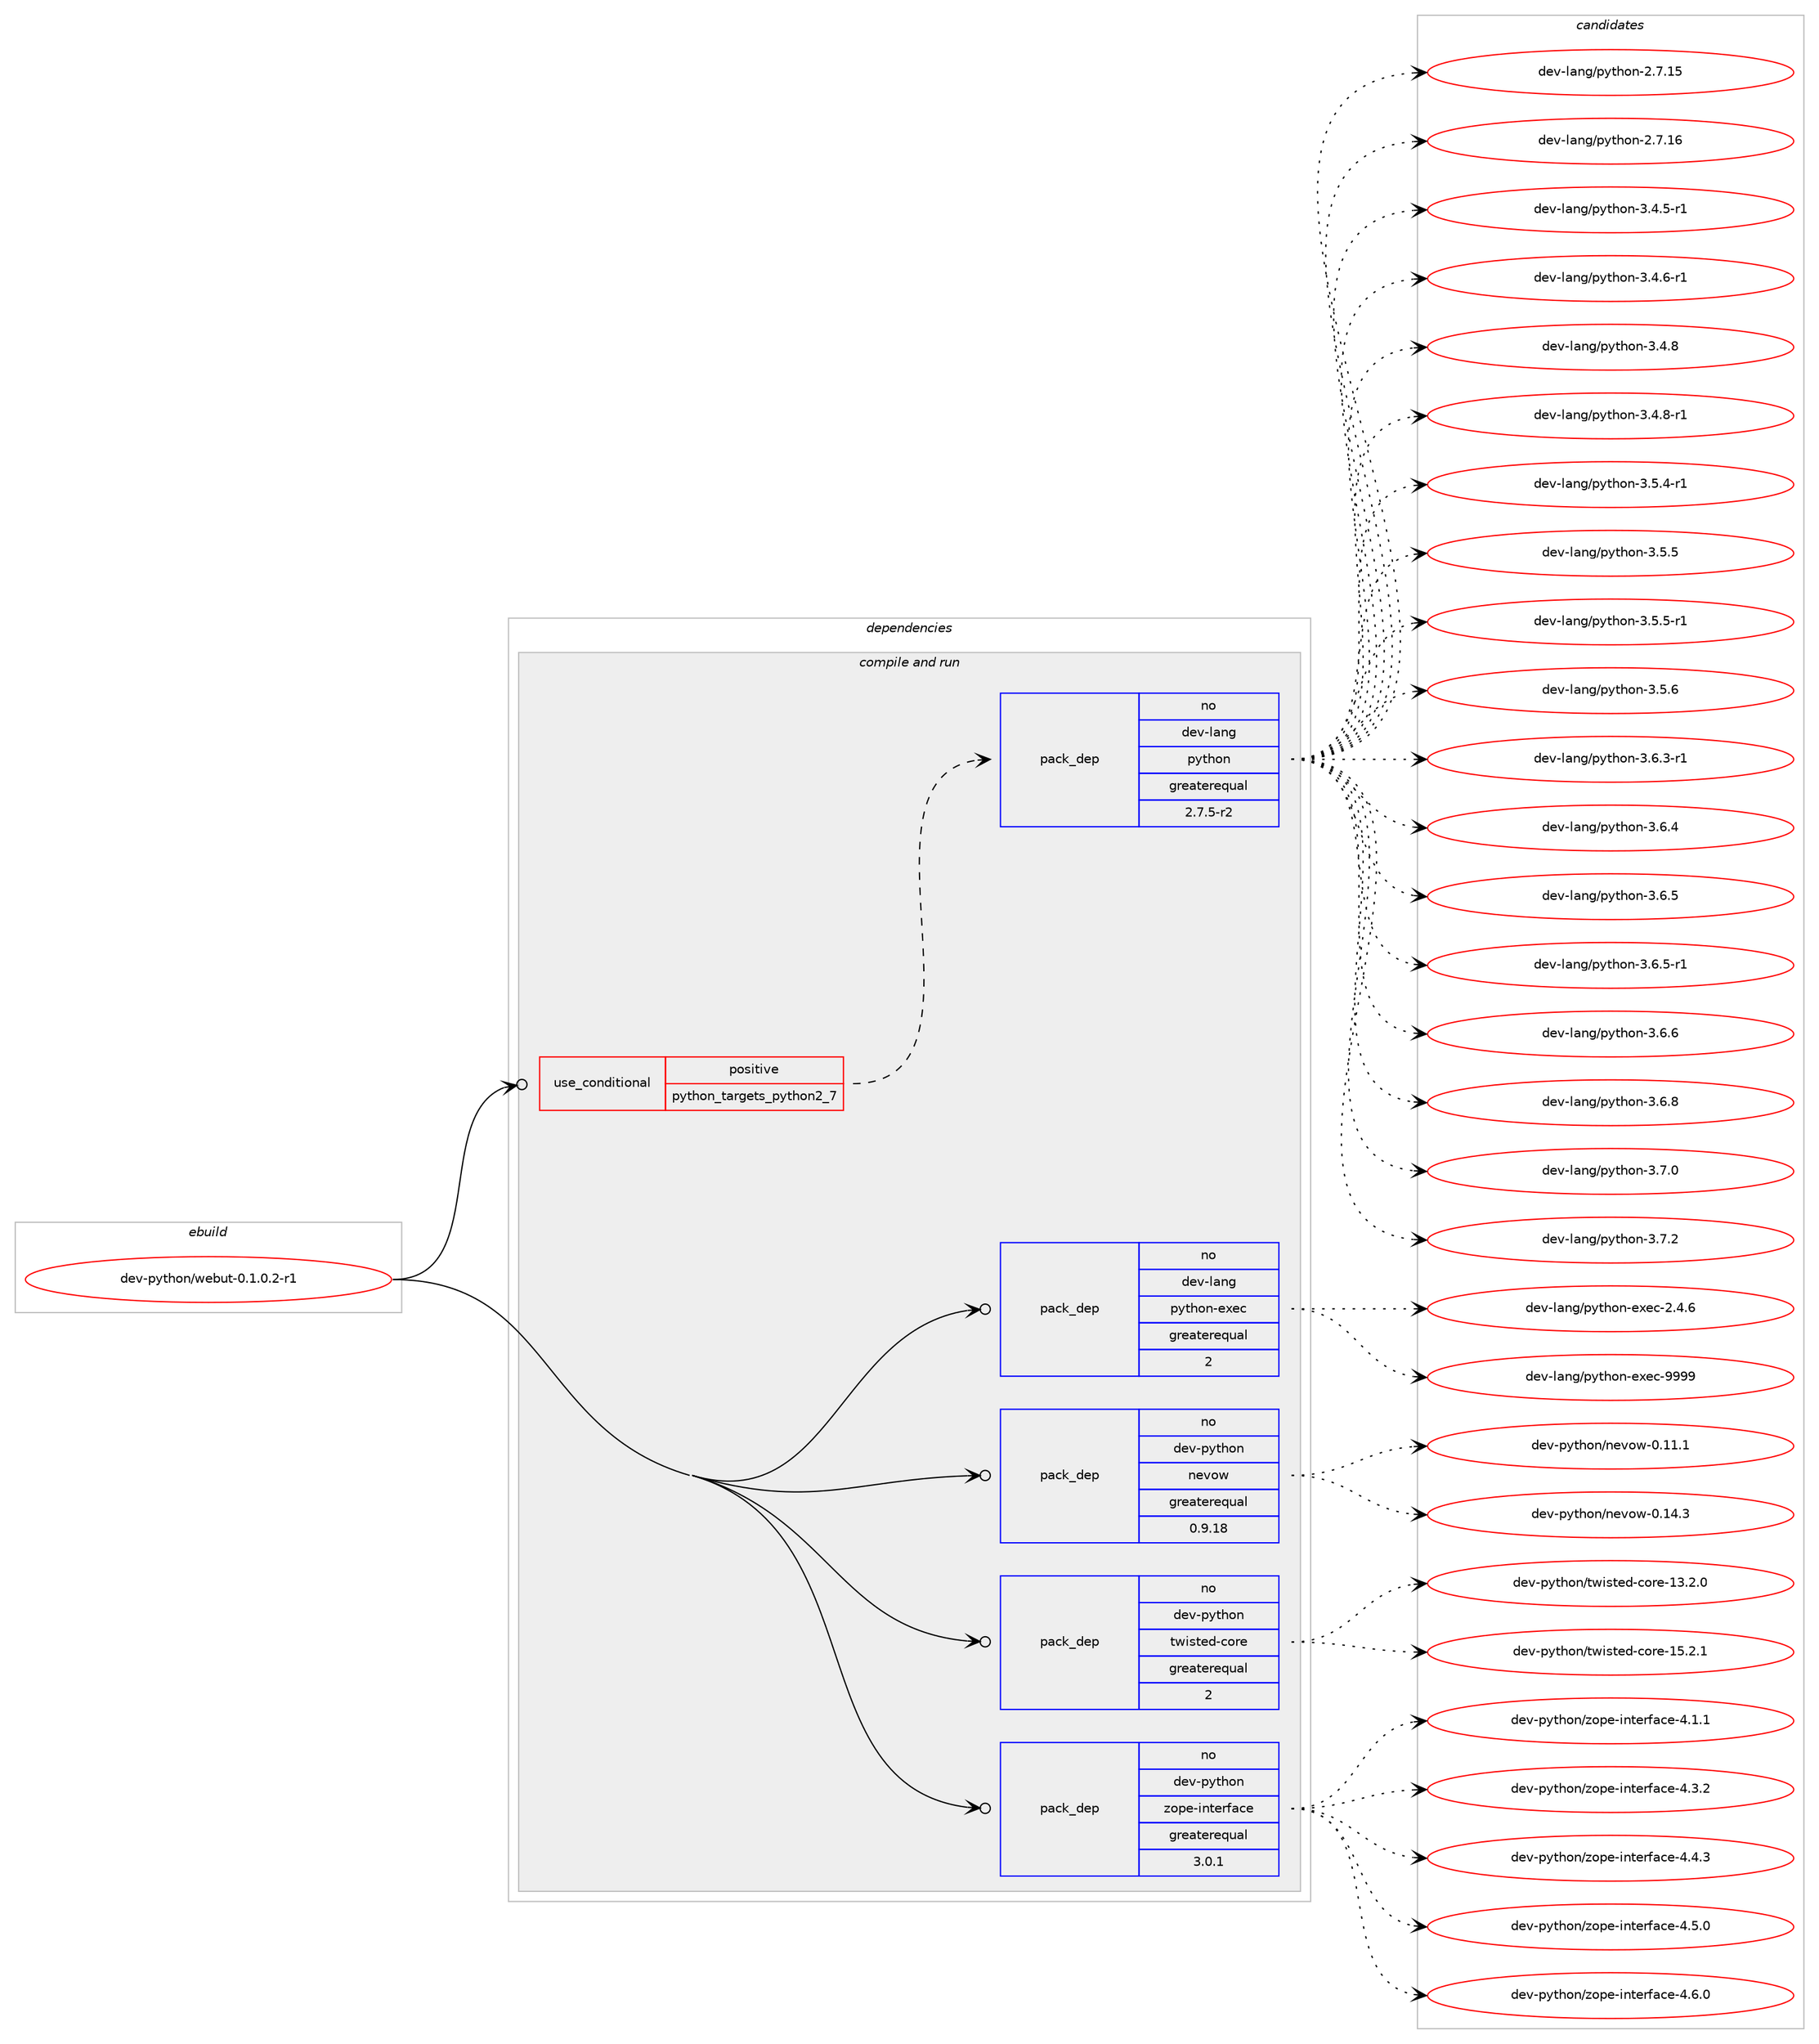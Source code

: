digraph prolog {

# *************
# Graph options
# *************

newrank=true;
concentrate=true;
compound=true;
graph [rankdir=LR,fontname=Helvetica,fontsize=10,ranksep=1.5];#, ranksep=2.5, nodesep=0.2];
edge  [arrowhead=vee];
node  [fontname=Helvetica,fontsize=10];

# **********
# The ebuild
# **********

subgraph cluster_leftcol {
color=gray;
rank=same;
label=<<i>ebuild</i>>;
id [label="dev-python/webut-0.1.0.2-r1", color=red, width=4, href="../dev-python/webut-0.1.0.2-r1.svg"];
}

# ****************
# The dependencies
# ****************

subgraph cluster_midcol {
color=gray;
label=<<i>dependencies</i>>;
subgraph cluster_compile {
fillcolor="#eeeeee";
style=filled;
label=<<i>compile</i>>;
}
subgraph cluster_compileandrun {
fillcolor="#eeeeee";
style=filled;
label=<<i>compile and run</i>>;
subgraph cond386775 {
dependency1447861 [label=<<TABLE BORDER="0" CELLBORDER="1" CELLSPACING="0" CELLPADDING="4"><TR><TD ROWSPAN="3" CELLPADDING="10">use_conditional</TD></TR><TR><TD>positive</TD></TR><TR><TD>python_targets_python2_7</TD></TR></TABLE>>, shape=none, color=red];
subgraph pack1037716 {
dependency1447862 [label=<<TABLE BORDER="0" CELLBORDER="1" CELLSPACING="0" CELLPADDING="4" WIDTH="220"><TR><TD ROWSPAN="6" CELLPADDING="30">pack_dep</TD></TR><TR><TD WIDTH="110">no</TD></TR><TR><TD>dev-lang</TD></TR><TR><TD>python</TD></TR><TR><TD>greaterequal</TD></TR><TR><TD>2.7.5-r2</TD></TR></TABLE>>, shape=none, color=blue];
}
dependency1447861:e -> dependency1447862:w [weight=20,style="dashed",arrowhead="vee"];
}
id:e -> dependency1447861:w [weight=20,style="solid",arrowhead="odotvee"];
subgraph pack1037717 {
dependency1447863 [label=<<TABLE BORDER="0" CELLBORDER="1" CELLSPACING="0" CELLPADDING="4" WIDTH="220"><TR><TD ROWSPAN="6" CELLPADDING="30">pack_dep</TD></TR><TR><TD WIDTH="110">no</TD></TR><TR><TD>dev-lang</TD></TR><TR><TD>python-exec</TD></TR><TR><TD>greaterequal</TD></TR><TR><TD>2</TD></TR></TABLE>>, shape=none, color=blue];
}
id:e -> dependency1447863:w [weight=20,style="solid",arrowhead="odotvee"];
subgraph pack1037718 {
dependency1447864 [label=<<TABLE BORDER="0" CELLBORDER="1" CELLSPACING="0" CELLPADDING="4" WIDTH="220"><TR><TD ROWSPAN="6" CELLPADDING="30">pack_dep</TD></TR><TR><TD WIDTH="110">no</TD></TR><TR><TD>dev-python</TD></TR><TR><TD>nevow</TD></TR><TR><TD>greaterequal</TD></TR><TR><TD>0.9.18</TD></TR></TABLE>>, shape=none, color=blue];
}
id:e -> dependency1447864:w [weight=20,style="solid",arrowhead="odotvee"];
subgraph pack1037719 {
dependency1447865 [label=<<TABLE BORDER="0" CELLBORDER="1" CELLSPACING="0" CELLPADDING="4" WIDTH="220"><TR><TD ROWSPAN="6" CELLPADDING="30">pack_dep</TD></TR><TR><TD WIDTH="110">no</TD></TR><TR><TD>dev-python</TD></TR><TR><TD>twisted-core</TD></TR><TR><TD>greaterequal</TD></TR><TR><TD>2</TD></TR></TABLE>>, shape=none, color=blue];
}
id:e -> dependency1447865:w [weight=20,style="solid",arrowhead="odotvee"];
subgraph pack1037720 {
dependency1447866 [label=<<TABLE BORDER="0" CELLBORDER="1" CELLSPACING="0" CELLPADDING="4" WIDTH="220"><TR><TD ROWSPAN="6" CELLPADDING="30">pack_dep</TD></TR><TR><TD WIDTH="110">no</TD></TR><TR><TD>dev-python</TD></TR><TR><TD>zope-interface</TD></TR><TR><TD>greaterequal</TD></TR><TR><TD>3.0.1</TD></TR></TABLE>>, shape=none, color=blue];
}
id:e -> dependency1447866:w [weight=20,style="solid",arrowhead="odotvee"];
}
subgraph cluster_run {
fillcolor="#eeeeee";
style=filled;
label=<<i>run</i>>;
}
}

# **************
# The candidates
# **************

subgraph cluster_choices {
rank=same;
color=gray;
label=<<i>candidates</i>>;

subgraph choice1037716 {
color=black;
nodesep=1;
choice10010111845108971101034711212111610411111045504655464953 [label="dev-lang/python-2.7.15", color=red, width=4,href="../dev-lang/python-2.7.15.svg"];
choice10010111845108971101034711212111610411111045504655464954 [label="dev-lang/python-2.7.16", color=red, width=4,href="../dev-lang/python-2.7.16.svg"];
choice1001011184510897110103471121211161041111104551465246534511449 [label="dev-lang/python-3.4.5-r1", color=red, width=4,href="../dev-lang/python-3.4.5-r1.svg"];
choice1001011184510897110103471121211161041111104551465246544511449 [label="dev-lang/python-3.4.6-r1", color=red, width=4,href="../dev-lang/python-3.4.6-r1.svg"];
choice100101118451089711010347112121116104111110455146524656 [label="dev-lang/python-3.4.8", color=red, width=4,href="../dev-lang/python-3.4.8.svg"];
choice1001011184510897110103471121211161041111104551465246564511449 [label="dev-lang/python-3.4.8-r1", color=red, width=4,href="../dev-lang/python-3.4.8-r1.svg"];
choice1001011184510897110103471121211161041111104551465346524511449 [label="dev-lang/python-3.5.4-r1", color=red, width=4,href="../dev-lang/python-3.5.4-r1.svg"];
choice100101118451089711010347112121116104111110455146534653 [label="dev-lang/python-3.5.5", color=red, width=4,href="../dev-lang/python-3.5.5.svg"];
choice1001011184510897110103471121211161041111104551465346534511449 [label="dev-lang/python-3.5.5-r1", color=red, width=4,href="../dev-lang/python-3.5.5-r1.svg"];
choice100101118451089711010347112121116104111110455146534654 [label="dev-lang/python-3.5.6", color=red, width=4,href="../dev-lang/python-3.5.6.svg"];
choice1001011184510897110103471121211161041111104551465446514511449 [label="dev-lang/python-3.6.3-r1", color=red, width=4,href="../dev-lang/python-3.6.3-r1.svg"];
choice100101118451089711010347112121116104111110455146544652 [label="dev-lang/python-3.6.4", color=red, width=4,href="../dev-lang/python-3.6.4.svg"];
choice100101118451089711010347112121116104111110455146544653 [label="dev-lang/python-3.6.5", color=red, width=4,href="../dev-lang/python-3.6.5.svg"];
choice1001011184510897110103471121211161041111104551465446534511449 [label="dev-lang/python-3.6.5-r1", color=red, width=4,href="../dev-lang/python-3.6.5-r1.svg"];
choice100101118451089711010347112121116104111110455146544654 [label="dev-lang/python-3.6.6", color=red, width=4,href="../dev-lang/python-3.6.6.svg"];
choice100101118451089711010347112121116104111110455146544656 [label="dev-lang/python-3.6.8", color=red, width=4,href="../dev-lang/python-3.6.8.svg"];
choice100101118451089711010347112121116104111110455146554648 [label="dev-lang/python-3.7.0", color=red, width=4,href="../dev-lang/python-3.7.0.svg"];
choice100101118451089711010347112121116104111110455146554650 [label="dev-lang/python-3.7.2", color=red, width=4,href="../dev-lang/python-3.7.2.svg"];
dependency1447862:e -> choice10010111845108971101034711212111610411111045504655464953:w [style=dotted,weight="100"];
dependency1447862:e -> choice10010111845108971101034711212111610411111045504655464954:w [style=dotted,weight="100"];
dependency1447862:e -> choice1001011184510897110103471121211161041111104551465246534511449:w [style=dotted,weight="100"];
dependency1447862:e -> choice1001011184510897110103471121211161041111104551465246544511449:w [style=dotted,weight="100"];
dependency1447862:e -> choice100101118451089711010347112121116104111110455146524656:w [style=dotted,weight="100"];
dependency1447862:e -> choice1001011184510897110103471121211161041111104551465246564511449:w [style=dotted,weight="100"];
dependency1447862:e -> choice1001011184510897110103471121211161041111104551465346524511449:w [style=dotted,weight="100"];
dependency1447862:e -> choice100101118451089711010347112121116104111110455146534653:w [style=dotted,weight="100"];
dependency1447862:e -> choice1001011184510897110103471121211161041111104551465346534511449:w [style=dotted,weight="100"];
dependency1447862:e -> choice100101118451089711010347112121116104111110455146534654:w [style=dotted,weight="100"];
dependency1447862:e -> choice1001011184510897110103471121211161041111104551465446514511449:w [style=dotted,weight="100"];
dependency1447862:e -> choice100101118451089711010347112121116104111110455146544652:w [style=dotted,weight="100"];
dependency1447862:e -> choice100101118451089711010347112121116104111110455146544653:w [style=dotted,weight="100"];
dependency1447862:e -> choice1001011184510897110103471121211161041111104551465446534511449:w [style=dotted,weight="100"];
dependency1447862:e -> choice100101118451089711010347112121116104111110455146544654:w [style=dotted,weight="100"];
dependency1447862:e -> choice100101118451089711010347112121116104111110455146544656:w [style=dotted,weight="100"];
dependency1447862:e -> choice100101118451089711010347112121116104111110455146554648:w [style=dotted,weight="100"];
dependency1447862:e -> choice100101118451089711010347112121116104111110455146554650:w [style=dotted,weight="100"];
}
subgraph choice1037717 {
color=black;
nodesep=1;
choice1001011184510897110103471121211161041111104510112010199455046524654 [label="dev-lang/python-exec-2.4.6", color=red, width=4,href="../dev-lang/python-exec-2.4.6.svg"];
choice10010111845108971101034711212111610411111045101120101994557575757 [label="dev-lang/python-exec-9999", color=red, width=4,href="../dev-lang/python-exec-9999.svg"];
dependency1447863:e -> choice1001011184510897110103471121211161041111104510112010199455046524654:w [style=dotted,weight="100"];
dependency1447863:e -> choice10010111845108971101034711212111610411111045101120101994557575757:w [style=dotted,weight="100"];
}
subgraph choice1037718 {
color=black;
nodesep=1;
choice100101118451121211161041111104711010111811111945484649494649 [label="dev-python/nevow-0.11.1", color=red, width=4,href="../dev-python/nevow-0.11.1.svg"];
choice100101118451121211161041111104711010111811111945484649524651 [label="dev-python/nevow-0.14.3", color=red, width=4,href="../dev-python/nevow-0.14.3.svg"];
dependency1447864:e -> choice100101118451121211161041111104711010111811111945484649494649:w [style=dotted,weight="100"];
dependency1447864:e -> choice100101118451121211161041111104711010111811111945484649524651:w [style=dotted,weight="100"];
}
subgraph choice1037719 {
color=black;
nodesep=1;
choice1001011184511212111610411111047116119105115116101100459911111410145495146504648 [label="dev-python/twisted-core-13.2.0", color=red, width=4,href="../dev-python/twisted-core-13.2.0.svg"];
choice1001011184511212111610411111047116119105115116101100459911111410145495346504649 [label="dev-python/twisted-core-15.2.1", color=red, width=4,href="../dev-python/twisted-core-15.2.1.svg"];
dependency1447865:e -> choice1001011184511212111610411111047116119105115116101100459911111410145495146504648:w [style=dotted,weight="100"];
dependency1447865:e -> choice1001011184511212111610411111047116119105115116101100459911111410145495346504649:w [style=dotted,weight="100"];
}
subgraph choice1037720 {
color=black;
nodesep=1;
choice1001011184511212111610411111047122111112101451051101161011141029799101455246494649 [label="dev-python/zope-interface-4.1.1", color=red, width=4,href="../dev-python/zope-interface-4.1.1.svg"];
choice1001011184511212111610411111047122111112101451051101161011141029799101455246514650 [label="dev-python/zope-interface-4.3.2", color=red, width=4,href="../dev-python/zope-interface-4.3.2.svg"];
choice1001011184511212111610411111047122111112101451051101161011141029799101455246524651 [label="dev-python/zope-interface-4.4.3", color=red, width=4,href="../dev-python/zope-interface-4.4.3.svg"];
choice1001011184511212111610411111047122111112101451051101161011141029799101455246534648 [label="dev-python/zope-interface-4.5.0", color=red, width=4,href="../dev-python/zope-interface-4.5.0.svg"];
choice1001011184511212111610411111047122111112101451051101161011141029799101455246544648 [label="dev-python/zope-interface-4.6.0", color=red, width=4,href="../dev-python/zope-interface-4.6.0.svg"];
dependency1447866:e -> choice1001011184511212111610411111047122111112101451051101161011141029799101455246494649:w [style=dotted,weight="100"];
dependency1447866:e -> choice1001011184511212111610411111047122111112101451051101161011141029799101455246514650:w [style=dotted,weight="100"];
dependency1447866:e -> choice1001011184511212111610411111047122111112101451051101161011141029799101455246524651:w [style=dotted,weight="100"];
dependency1447866:e -> choice1001011184511212111610411111047122111112101451051101161011141029799101455246534648:w [style=dotted,weight="100"];
dependency1447866:e -> choice1001011184511212111610411111047122111112101451051101161011141029799101455246544648:w [style=dotted,weight="100"];
}
}

}
